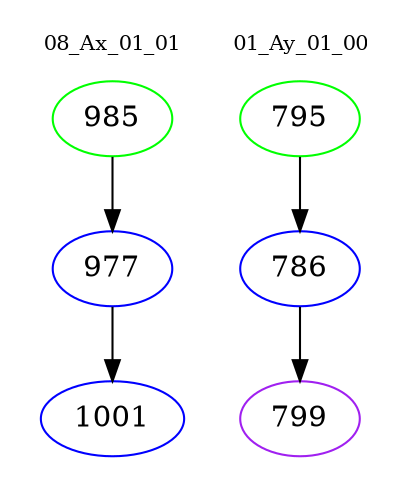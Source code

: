 digraph{
subgraph cluster_0 {
color = white
label = "08_Ax_01_01";
fontsize=10;
T0_985 [label="985", color="green"]
T0_985 -> T0_977 [color="black"]
T0_977 [label="977", color="blue"]
T0_977 -> T0_1001 [color="black"]
T0_1001 [label="1001", color="blue"]
}
subgraph cluster_1 {
color = white
label = "01_Ay_01_00";
fontsize=10;
T1_795 [label="795", color="green"]
T1_795 -> T1_786 [color="black"]
T1_786 [label="786", color="blue"]
T1_786 -> T1_799 [color="black"]
T1_799 [label="799", color="purple"]
}
}
